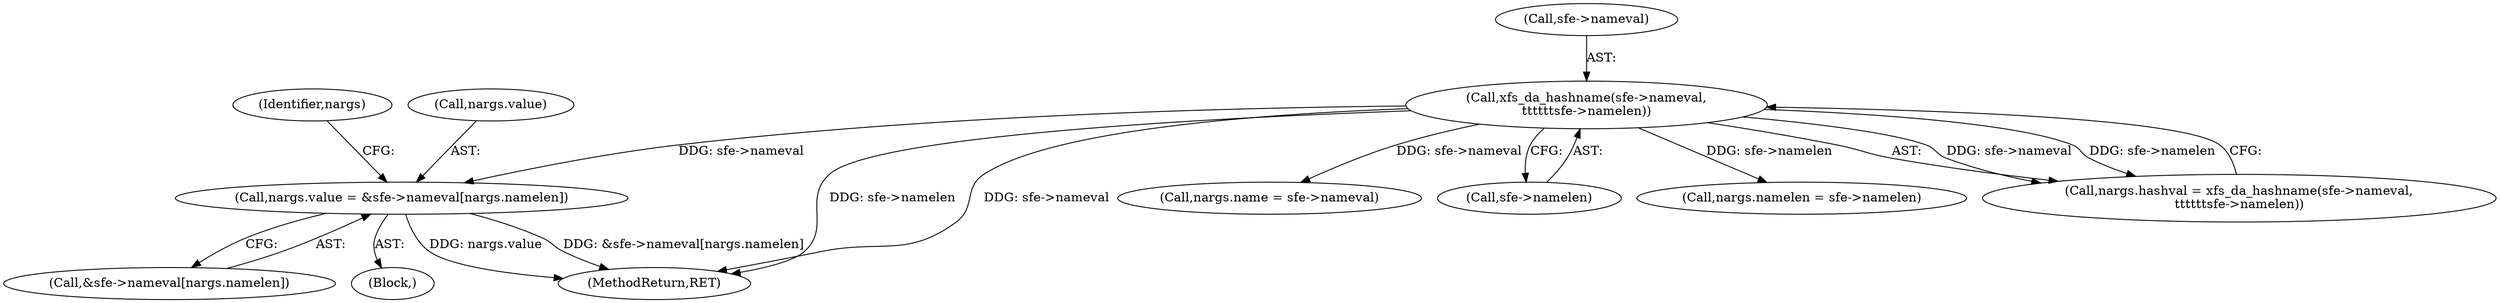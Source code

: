 digraph "0_linux_bb3d48dcf86a97dc25fe9fc2c11938e19cb4399a@array" {
"1000343" [label="(Call,nargs.value = &sfe->nameval[nargs.namelen])"];
"1000366" [label="(Call,xfs_da_hashname(sfe->nameval,\n\t\t\t\t\t\tsfe->namelen))"];
"1000343" [label="(Call,nargs.value = &sfe->nameval[nargs.namelen])"];
"1000329" [label="(Call,nargs.name = sfe->nameval)"];
"1000347" [label="(Call,&sfe->nameval[nargs.namelen])"];
"1000328" [label="(Block,)"];
"1000366" [label="(Call,xfs_da_hashname(sfe->nameval,\n\t\t\t\t\t\tsfe->namelen))"];
"1000357" [label="(Identifier,nargs)"];
"1000370" [label="(Call,sfe->namelen)"];
"1000422" [label="(MethodReturn,RET)"];
"1000336" [label="(Call,nargs.namelen = sfe->namelen)"];
"1000344" [label="(Call,nargs.value)"];
"1000362" [label="(Call,nargs.hashval = xfs_da_hashname(sfe->nameval,\n\t\t\t\t\t\tsfe->namelen))"];
"1000367" [label="(Call,sfe->nameval)"];
"1000343" -> "1000328"  [label="AST: "];
"1000343" -> "1000347"  [label="CFG: "];
"1000344" -> "1000343"  [label="AST: "];
"1000347" -> "1000343"  [label="AST: "];
"1000357" -> "1000343"  [label="CFG: "];
"1000343" -> "1000422"  [label="DDG: nargs.value"];
"1000343" -> "1000422"  [label="DDG: &sfe->nameval[nargs.namelen]"];
"1000366" -> "1000343"  [label="DDG: sfe->nameval"];
"1000366" -> "1000362"  [label="AST: "];
"1000366" -> "1000370"  [label="CFG: "];
"1000367" -> "1000366"  [label="AST: "];
"1000370" -> "1000366"  [label="AST: "];
"1000362" -> "1000366"  [label="CFG: "];
"1000366" -> "1000422"  [label="DDG: sfe->namelen"];
"1000366" -> "1000422"  [label="DDG: sfe->nameval"];
"1000366" -> "1000329"  [label="DDG: sfe->nameval"];
"1000366" -> "1000336"  [label="DDG: sfe->namelen"];
"1000366" -> "1000362"  [label="DDG: sfe->nameval"];
"1000366" -> "1000362"  [label="DDG: sfe->namelen"];
}
